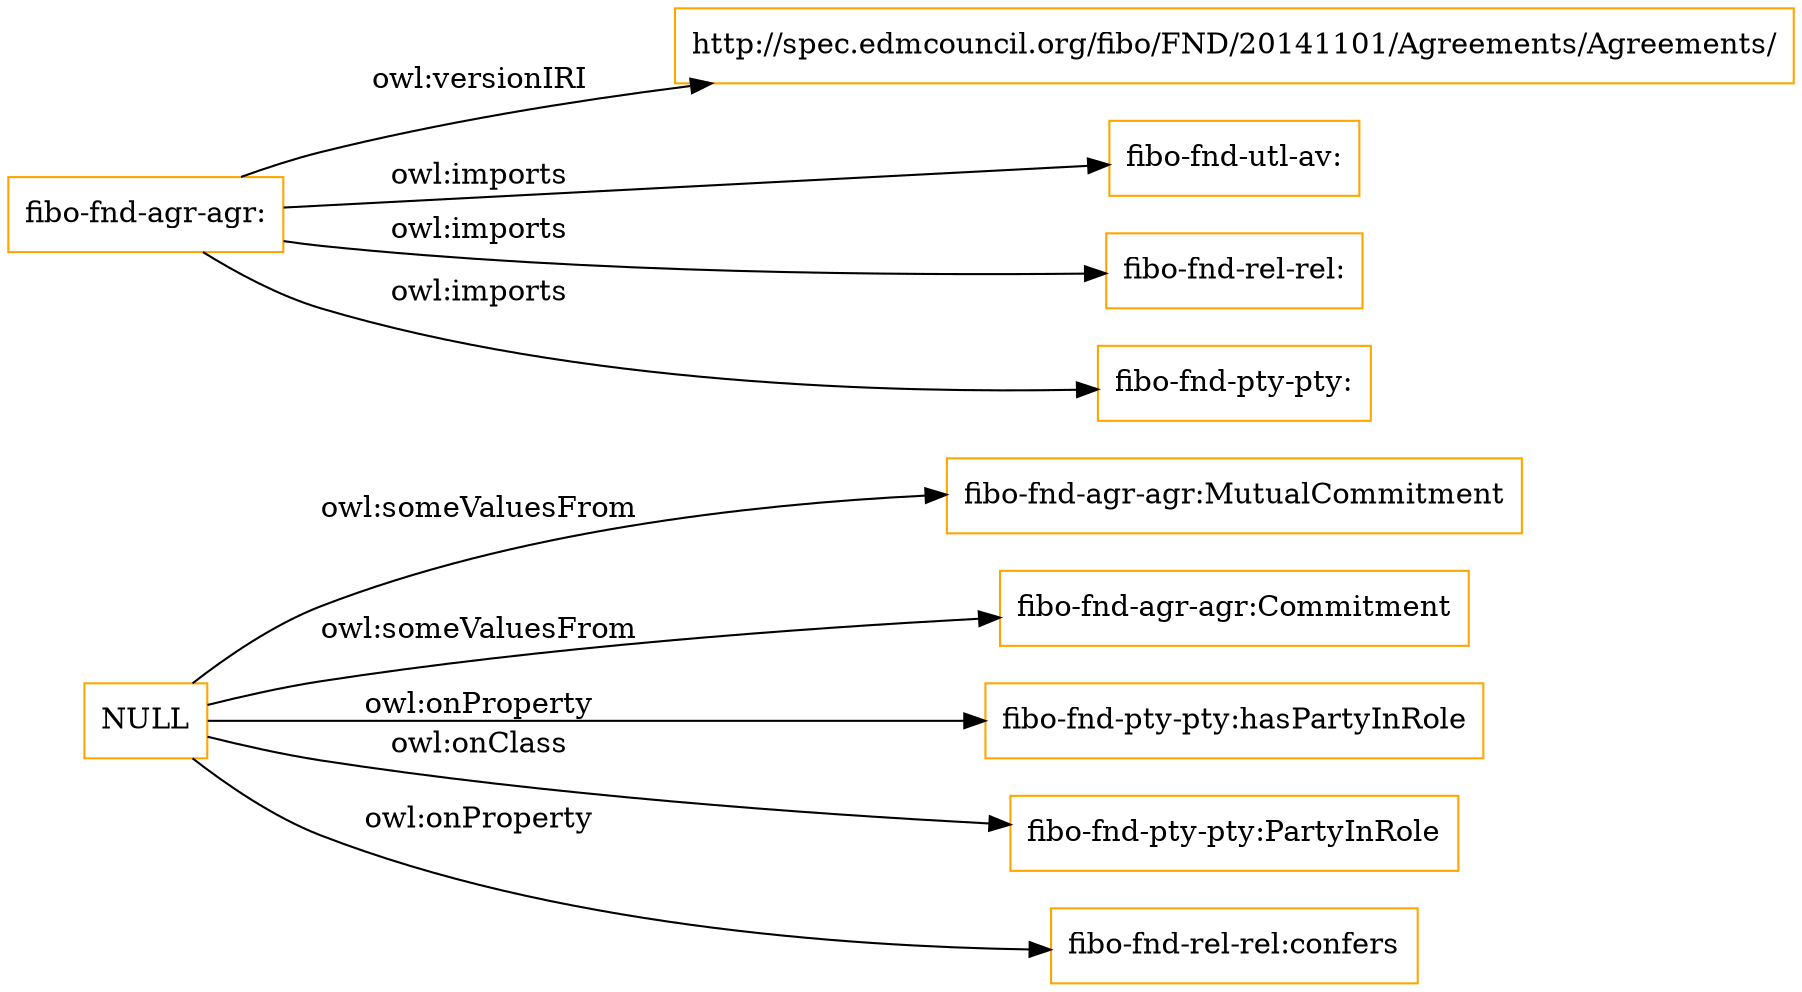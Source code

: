 digraph ar2dtool_diagram { 
rankdir=LR;
size="1501"
node [shape = rectangle, color="orange"]; "fibo-fnd-agr-agr:MutualCommitment" "fibo-fnd-agr-agr:Commitment" ; /*classes style*/
	"fibo-fnd-agr-agr:" -> "http://spec.edmcouncil.org/fibo/FND/20141101/Agreements/Agreements/" [ label = "owl:versionIRI" ];
	"fibo-fnd-agr-agr:" -> "fibo-fnd-utl-av:" [ label = "owl:imports" ];
	"fibo-fnd-agr-agr:" -> "fibo-fnd-rel-rel:" [ label = "owl:imports" ];
	"fibo-fnd-agr-agr:" -> "fibo-fnd-pty-pty:" [ label = "owl:imports" ];
	"NULL" -> "fibo-fnd-pty-pty:hasPartyInRole" [ label = "owl:onProperty" ];
	"NULL" -> "fibo-fnd-pty-pty:PartyInRole" [ label = "owl:onClass" ];
	"NULL" -> "fibo-fnd-agr-agr:MutualCommitment" [ label = "owl:someValuesFrom" ];
	"NULL" -> "fibo-fnd-agr-agr:Commitment" [ label = "owl:someValuesFrom" ];
	"NULL" -> "fibo-fnd-rel-rel:confers" [ label = "owl:onProperty" ];

}
